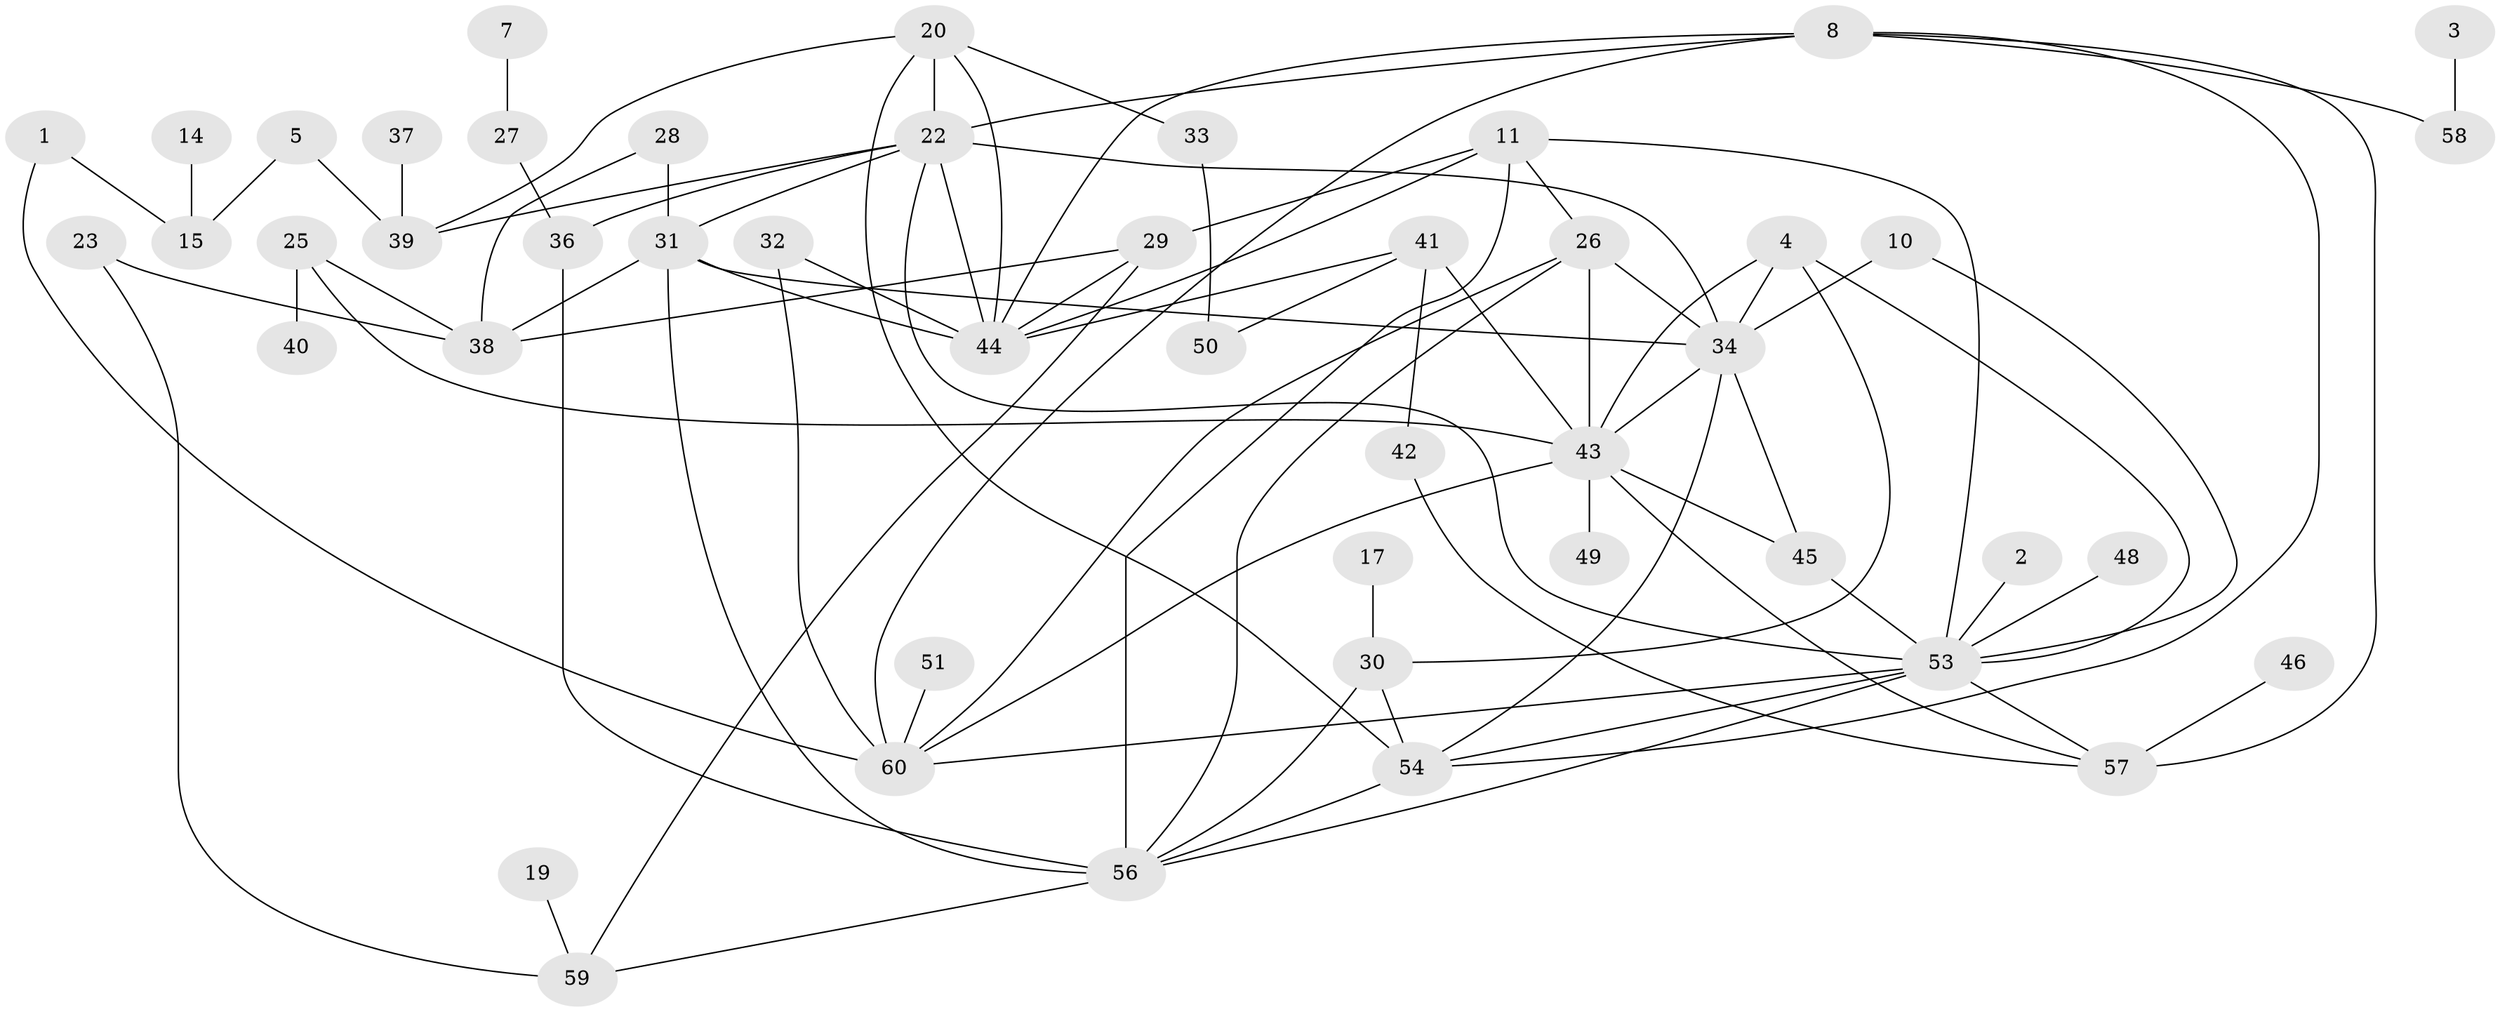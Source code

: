 // original degree distribution, {2: 0.24166666666666667, 1: 0.18333333333333332, 7: 0.008333333333333333, 3: 0.25, 6: 0.041666666666666664, 4: 0.11666666666666667, 5: 0.058333333333333334, 0: 0.09166666666666666, 8: 0.008333333333333333}
// Generated by graph-tools (version 1.1) at 2025/00/03/09/25 03:00:53]
// undirected, 48 vertices, 86 edges
graph export_dot {
graph [start="1"]
  node [color=gray90,style=filled];
  1;
  2;
  3;
  4;
  5;
  7;
  8;
  10;
  11;
  14;
  15;
  17;
  19;
  20;
  22;
  23;
  25;
  26;
  27;
  28;
  29;
  30;
  31;
  32;
  33;
  34;
  36;
  37;
  38;
  39;
  40;
  41;
  42;
  43;
  44;
  45;
  46;
  48;
  49;
  50;
  51;
  53;
  54;
  56;
  57;
  58;
  59;
  60;
  1 -- 15 [weight=1.0];
  1 -- 60 [weight=1.0];
  2 -- 53 [weight=1.0];
  3 -- 58 [weight=1.0];
  4 -- 30 [weight=1.0];
  4 -- 34 [weight=1.0];
  4 -- 43 [weight=1.0];
  4 -- 53 [weight=1.0];
  5 -- 15 [weight=1.0];
  5 -- 39 [weight=1.0];
  7 -- 27 [weight=1.0];
  8 -- 22 [weight=1.0];
  8 -- 44 [weight=1.0];
  8 -- 54 [weight=1.0];
  8 -- 57 [weight=1.0];
  8 -- 58 [weight=1.0];
  8 -- 60 [weight=1.0];
  10 -- 34 [weight=1.0];
  10 -- 53 [weight=1.0];
  11 -- 26 [weight=2.0];
  11 -- 29 [weight=1.0];
  11 -- 44 [weight=1.0];
  11 -- 53 [weight=1.0];
  11 -- 56 [weight=3.0];
  14 -- 15 [weight=1.0];
  17 -- 30 [weight=1.0];
  19 -- 59 [weight=1.0];
  20 -- 22 [weight=1.0];
  20 -- 33 [weight=1.0];
  20 -- 39 [weight=1.0];
  20 -- 44 [weight=1.0];
  20 -- 54 [weight=1.0];
  22 -- 31 [weight=2.0];
  22 -- 34 [weight=1.0];
  22 -- 36 [weight=1.0];
  22 -- 39 [weight=1.0];
  22 -- 44 [weight=1.0];
  22 -- 53 [weight=1.0];
  23 -- 38 [weight=1.0];
  23 -- 59 [weight=1.0];
  25 -- 38 [weight=1.0];
  25 -- 40 [weight=1.0];
  25 -- 43 [weight=1.0];
  26 -- 34 [weight=1.0];
  26 -- 43 [weight=1.0];
  26 -- 56 [weight=1.0];
  26 -- 60 [weight=1.0];
  27 -- 36 [weight=1.0];
  28 -- 31 [weight=1.0];
  28 -- 38 [weight=1.0];
  29 -- 38 [weight=1.0];
  29 -- 44 [weight=1.0];
  29 -- 59 [weight=1.0];
  30 -- 54 [weight=1.0];
  30 -- 56 [weight=1.0];
  31 -- 34 [weight=1.0];
  31 -- 38 [weight=1.0];
  31 -- 44 [weight=1.0];
  31 -- 56 [weight=1.0];
  32 -- 44 [weight=1.0];
  32 -- 60 [weight=2.0];
  33 -- 50 [weight=1.0];
  34 -- 43 [weight=1.0];
  34 -- 45 [weight=1.0];
  34 -- 54 [weight=1.0];
  36 -- 56 [weight=1.0];
  37 -- 39 [weight=1.0];
  41 -- 42 [weight=1.0];
  41 -- 43 [weight=1.0];
  41 -- 44 [weight=1.0];
  41 -- 50 [weight=1.0];
  42 -- 57 [weight=1.0];
  43 -- 45 [weight=1.0];
  43 -- 49 [weight=1.0];
  43 -- 57 [weight=1.0];
  43 -- 60 [weight=1.0];
  45 -- 53 [weight=1.0];
  46 -- 57 [weight=2.0];
  48 -- 53 [weight=1.0];
  51 -- 60 [weight=1.0];
  53 -- 54 [weight=1.0];
  53 -- 56 [weight=1.0];
  53 -- 57 [weight=1.0];
  53 -- 60 [weight=1.0];
  54 -- 56 [weight=1.0];
  56 -- 59 [weight=1.0];
}
